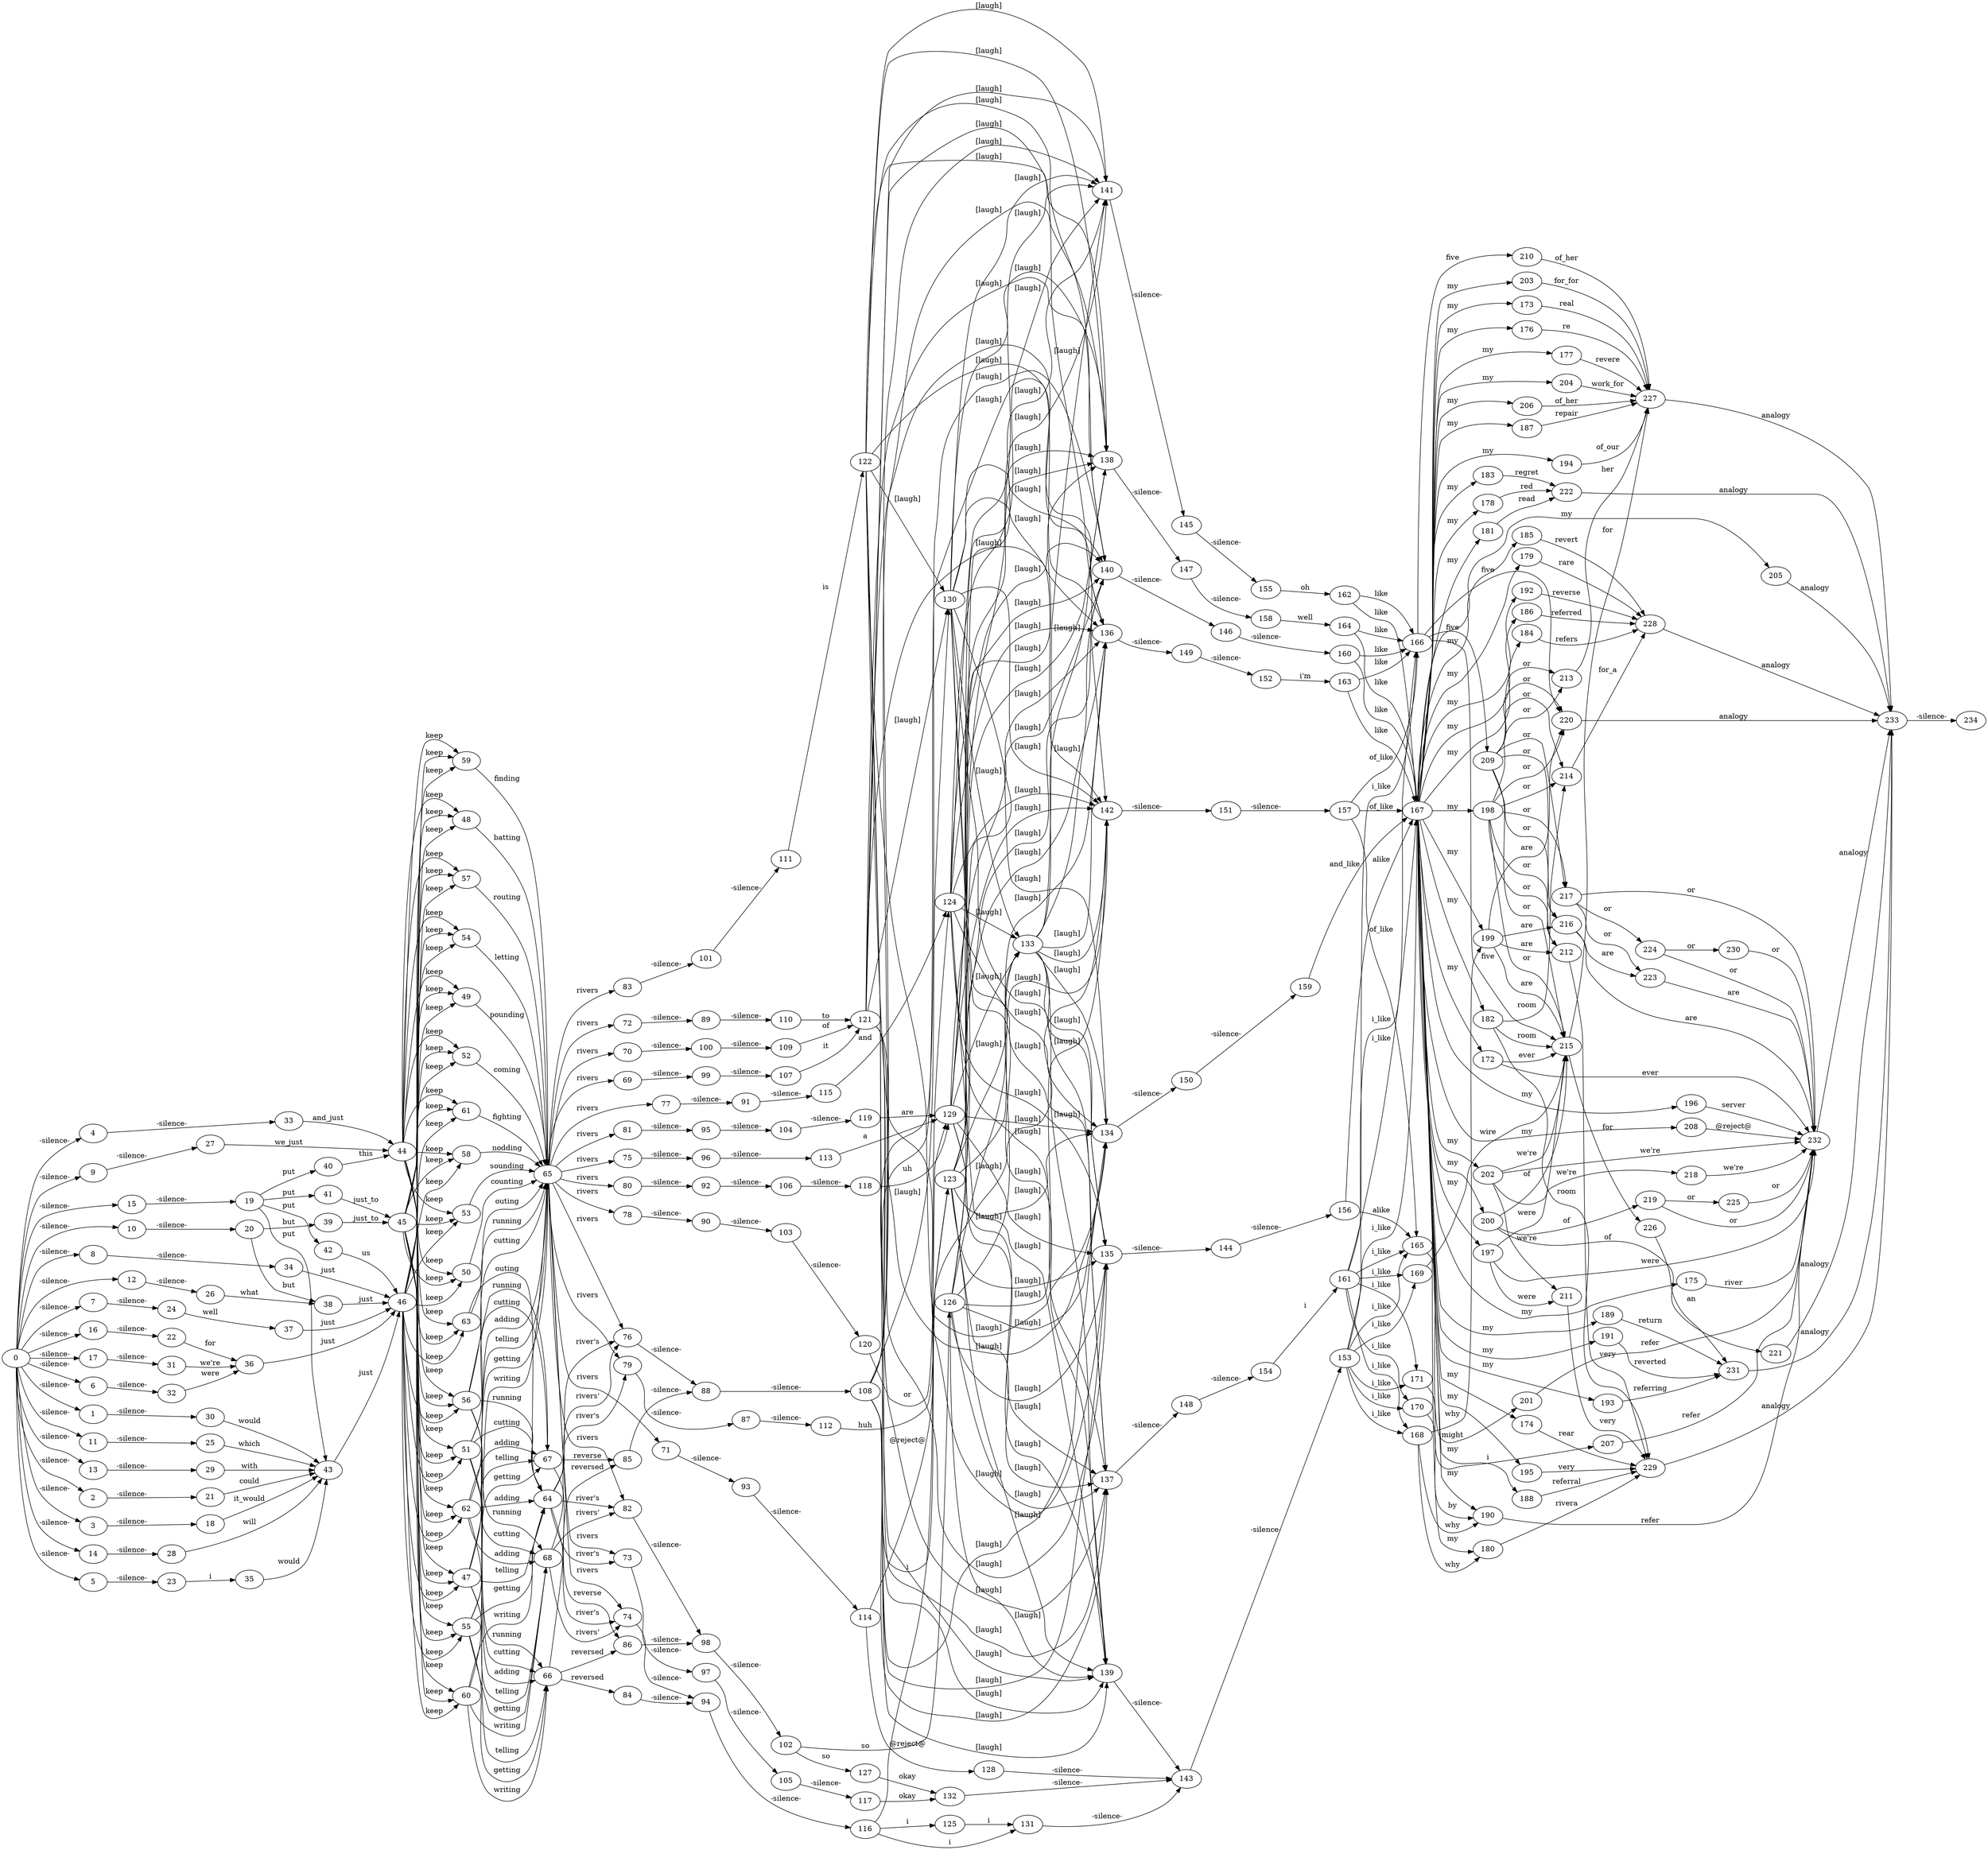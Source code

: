 digraph g {
    rankdir="LR"
0 -> 1  [label = "-silence-"]
0 -> 2  [label = "-silence-"]
0 -> 3  [label = "-silence-"]
0 -> 4  [label = "-silence-"]
0 -> 5  [label = "-silence-"]
0 -> 6  [label = "-silence-"]
0 -> 7  [label = "-silence-"]
0 -> 8  [label = "-silence-"]
0 -> 9  [label = "-silence-"]
0 -> 10  [label = "-silence-"]
0 -> 11  [label = "-silence-"]
0 -> 12  [label = "-silence-"]
0 -> 13  [label = "-silence-"]
0 -> 14  [label = "-silence-"]
0 -> 15  [label = "-silence-"]
0 -> 16  [label = "-silence-"]
0 -> 17  [label = "-silence-"]
1 -> 30  [label = "-silence-"]
2 -> 21  [label = "-silence-"]
3 -> 18  [label = "-silence-"]
4 -> 33  [label = "-silence-"]
5 -> 23  [label = "-silence-"]
6 -> 32  [label = "-silence-"]
7 -> 24  [label = "-silence-"]
8 -> 34  [label = "-silence-"]
9 -> 27  [label = "-silence-"]
10 -> 20  [label = "-silence-"]
11 -> 25  [label = "-silence-"]
12 -> 26  [label = "-silence-"]
13 -> 29  [label = "-silence-"]
14 -> 28  [label = "-silence-"]
15 -> 19  [label = "-silence-"]
16 -> 22  [label = "-silence-"]
17 -> 31  [label = "-silence-"]
18 -> 43  [label = "it_would"]
19 -> 40  [label = "put"]
19 -> 41  [label = "put"]
19 -> 42  [label = "put"]
19 -> 43  [label = "put"]
20 -> 38  [label = "but"]
20 -> 39  [label = "but"]
21 -> 43  [label = "could"]
22 -> 36  [label = "for"]
23 -> 35  [label = "i"]
24 -> 37  [label = "well"]
25 -> 43  [label = "which"]
26 -> 38  [label = "what"]
27 -> 44  [label = "we_just"]
28 -> 43  [label = "will"]
29 -> 43  [label = "with"]
30 -> 43  [label = "would"]
31 -> 36  [label = "we're"]
32 -> 36  [label = "were"]
33 -> 44  [label = "and_just"]
34 -> 46  [label = "just"]
35 -> 43  [label = "would"]
36 -> 46  [label = "just"]
37 -> 46  [label = "just"]
38 -> 46  [label = "just"]
39 -> 45  [label = "just_to"]
40 -> 44  [label = "this"]
41 -> 45  [label = "just_to"]
42 -> 46  [label = "us"]
43 -> 46  [label = "just"]
44 -> 47  [label = "keep"]
44 -> 48  [label = "keep"]
44 -> 49  [label = "keep"]
44 -> 50  [label = "keep"]
44 -> 51  [label = "keep"]
44 -> 52  [label = "keep"]
44 -> 53  [label = "keep"]
44 -> 54  [label = "keep"]
44 -> 55  [label = "keep"]
44 -> 56  [label = "keep"]
44 -> 57  [label = "keep"]
44 -> 58  [label = "keep"]
44 -> 59  [label = "keep"]
44 -> 60  [label = "keep"]
44 -> 61  [label = "keep"]
44 -> 62  [label = "keep"]
44 -> 63  [label = "keep"]
45 -> 47  [label = "keep"]
45 -> 48  [label = "keep"]
45 -> 49  [label = "keep"]
45 -> 50  [label = "keep"]
45 -> 51  [label = "keep"]
45 -> 52  [label = "keep"]
45 -> 53  [label = "keep"]
45 -> 54  [label = "keep"]
45 -> 55  [label = "keep"]
45 -> 56  [label = "keep"]
45 -> 57  [label = "keep"]
45 -> 58  [label = "keep"]
45 -> 59  [label = "keep"]
45 -> 60  [label = "keep"]
45 -> 61  [label = "keep"]
45 -> 62  [label = "keep"]
45 -> 63  [label = "keep"]
46 -> 47  [label = "keep"]
46 -> 48  [label = "keep"]
46 -> 49  [label = "keep"]
46 -> 50  [label = "keep"]
46 -> 51  [label = "keep"]
46 -> 52  [label = "keep"]
46 -> 53  [label = "keep"]
46 -> 54  [label = "keep"]
46 -> 55  [label = "keep"]
46 -> 56  [label = "keep"]
46 -> 57  [label = "keep"]
46 -> 58  [label = "keep"]
46 -> 59  [label = "keep"]
46 -> 60  [label = "keep"]
46 -> 61  [label = "keep"]
46 -> 62  [label = "keep"]
46 -> 63  [label = "keep"]
47 -> 64  [label = "telling"]
47 -> 65  [label = "telling"]
47 -> 66  [label = "telling"]
47 -> 67  [label = "telling"]
47 -> 68  [label = "telling"]
48 -> 65  [label = "batting"]
49 -> 65  [label = "pounding"]
50 -> 65  [label = "counting"]
51 -> 64  [label = "cutting"]
51 -> 65  [label = "cutting"]
51 -> 66  [label = "cutting"]
51 -> 67  [label = "cutting"]
51 -> 68  [label = "cutting"]
52 -> 65  [label = "coming"]
53 -> 65  [label = "sounding"]
54 -> 65  [label = "letting"]
55 -> 64  [label = "getting"]
55 -> 65  [label = "getting"]
55 -> 66  [label = "getting"]
55 -> 67  [label = "getting"]
55 -> 68  [label = "getting"]
56 -> 64  [label = "running"]
56 -> 65  [label = "running"]
56 -> 66  [label = "running"]
56 -> 67  [label = "running"]
56 -> 68  [label = "running"]
57 -> 65  [label = "routing"]
58 -> 65  [label = "nodding"]
59 -> 65  [label = "finding"]
60 -> 64  [label = "writing"]
60 -> 65  [label = "writing"]
60 -> 66  [label = "writing"]
60 -> 68  [label = "writing"]
61 -> 65  [label = "fighting"]
62 -> 64  [label = "adding"]
62 -> 65  [label = "adding"]
62 -> 66  [label = "adding"]
62 -> 67  [label = "adding"]
62 -> 68  [label = "adding"]
63 -> 64  [label = "outing"]
63 -> 65  [label = "outing"]
64 -> 73  [label = "river's"]
64 -> 74  [label = "river's"]
64 -> 76  [label = "river's"]
64 -> 79  [label = "river's"]
64 -> 82  [label = "river's"]
65 -> 69  [label = "rivers"]
65 -> 70  [label = "rivers"]
65 -> 71  [label = "rivers"]
65 -> 72  [label = "rivers"]
65 -> 73  [label = "rivers"]
65 -> 74  [label = "rivers"]
65 -> 75  [label = "rivers"]
65 -> 76  [label = "rivers"]
65 -> 77  [label = "rivers"]
65 -> 78  [label = "rivers"]
65 -> 79  [label = "rivers"]
65 -> 80  [label = "rivers"]
65 -> 81  [label = "rivers"]
65 -> 82  [label = "rivers"]
65 -> 83  [label = "rivers"]
66 -> 84  [label = "reversed"]
66 -> 85  [label = "reversed"]
66 -> 86  [label = "reversed"]
67 -> 85  [label = "reverse"]
67 -> 86  [label = "reverse"]
68 -> 74  [label = "rivers'"]
68 -> 76  [label = "rivers'"]
68 -> 82  [label = "rivers'"]
69 -> 99  [label = "-silence-"]
70 -> 100  [label = "-silence-"]
71 -> 93  [label = "-silence-"]
72 -> 89  [label = "-silence-"]
73 -> 97  [label = "-silence-"]
74 -> 94  [label = "-silence-"]
75 -> 96  [label = "-silence-"]
76 -> 88  [label = "-silence-"]
77 -> 91  [label = "-silence-"]
78 -> 90  [label = "-silence-"]
79 -> 87  [label = "-silence-"]
80 -> 92  [label = "-silence-"]
81 -> 95  [label = "-silence-"]
82 -> 98  [label = "-silence-"]
83 -> 101  [label = "-silence-"]
84 -> 94  [label = "-silence-"]
85 -> 88  [label = "-silence-"]
86 -> 98  [label = "-silence-"]
87 -> 112  [label = "-silence-"]
88 -> 108  [label = "-silence-"]
89 -> 110  [label = "-silence-"]
90 -> 103  [label = "-silence-"]
91 -> 115  [label = "-silence-"]
92 -> 106  [label = "-silence-"]
93 -> 114  [label = "-silence-"]
94 -> 116  [label = "-silence-"]
95 -> 104  [label = "-silence-"]
96 -> 113  [label = "-silence-"]
97 -> 105  [label = "-silence-"]
98 -> 102  [label = "-silence-"]
99 -> 107  [label = "-silence-"]
100 -> 109  [label = "-silence-"]
101 -> 111  [label = "-silence-"]
102 -> 126  [label = "so"]
102 -> 127  [label = "so"]
103 -> 120  [label = "-silence-"]
104 -> 119  [label = "-silence-"]
105 -> 117  [label = "-silence-"]
106 -> 118  [label = "-silence-"]
107 -> 121  [label = "it"]
108 -> 130  [label = "[laugh]"]
108 -> 134  [label = "[laugh]"]
108 -> 135  [label = "[laugh]"]
108 -> 136  [label = "[laugh]"]
108 -> 137  [label = "[laugh]"]
108 -> 138  [label = "[laugh]"]
108 -> 139  [label = "[laugh]"]
108 -> 140  [label = "[laugh]"]
108 -> 141  [label = "[laugh]"]
108 -> 142  [label = "[laugh]"]
109 -> 121  [label = "of"]
110 -> 121  [label = "to"]
111 -> 122  [label = "is"]
112 -> 123  [label = "huh"]
113 -> 129  [label = "a"]
114 -> 123  [label = "@reject@"]
114 -> 128  [label = "@reject@"]
115 -> 124  [label = "and"]
116 -> 124  [label = "i"]
116 -> 125  [label = "i"]
116 -> 131  [label = "i"]
117 -> 132  [label = "okay"]
118 -> 129  [label = "uh"]
119 -> 129  [label = "are"]
120 -> 129  [label = "or"]
121 -> 130  [label = "[laugh]"]
121 -> 134  [label = "[laugh]"]
121 -> 135  [label = "[laugh]"]
121 -> 136  [label = "[laugh]"]
121 -> 137  [label = "[laugh]"]
121 -> 138  [label = "[laugh]"]
121 -> 139  [label = "[laugh]"]
121 -> 140  [label = "[laugh]"]
121 -> 141  [label = "[laugh]"]
121 -> 142  [label = "[laugh]"]
122 -> 130  [label = "[laugh]"]
122 -> 134  [label = "[laugh]"]
122 -> 135  [label = "[laugh]"]
122 -> 136  [label = "[laugh]"]
122 -> 137  [label = "[laugh]"]
122 -> 138  [label = "[laugh]"]
122 -> 139  [label = "[laugh]"]
122 -> 140  [label = "[laugh]"]
122 -> 141  [label = "[laugh]"]
122 -> 142  [label = "[laugh]"]
123 -> 133  [label = "[laugh]"]
123 -> 134  [label = "[laugh]"]
123 -> 135  [label = "[laugh]"]
123 -> 136  [label = "[laugh]"]
123 -> 137  [label = "[laugh]"]
123 -> 138  [label = "[laugh]"]
123 -> 139  [label = "[laugh]"]
123 -> 140  [label = "[laugh]"]
123 -> 141  [label = "[laugh]"]
123 -> 142  [label = "[laugh]"]
124 -> 133  [label = "[laugh]"]
124 -> 134  [label = "[laugh]"]
124 -> 135  [label = "[laugh]"]
124 -> 136  [label = "[laugh]"]
124 -> 137  [label = "[laugh]"]
124 -> 138  [label = "[laugh]"]
124 -> 139  [label = "[laugh]"]
124 -> 140  [label = "[laugh]"]
124 -> 141  [label = "[laugh]"]
124 -> 142  [label = "[laugh]"]
125 -> 131  [label = "i"]
126 -> 133  [label = "[laugh]"]
126 -> 134  [label = "[laugh]"]
126 -> 135  [label = "[laugh]"]
126 -> 136  [label = "[laugh]"]
126 -> 137  [label = "[laugh]"]
126 -> 138  [label = "[laugh]"]
126 -> 139  [label = "[laugh]"]
126 -> 140  [label = "[laugh]"]
126 -> 141  [label = "[laugh]"]
126 -> 142  [label = "[laugh]"]
127 -> 132  [label = "okay"]
128 -> 143  [label = "-silence-"]
129 -> 133  [label = "[laugh]"]
129 -> 134  [label = "[laugh]"]
129 -> 135  [label = "[laugh]"]
129 -> 136  [label = "[laugh]"]
129 -> 137  [label = "[laugh]"]
129 -> 138  [label = "[laugh]"]
129 -> 139  [label = "[laugh]"]
129 -> 140  [label = "[laugh]"]
129 -> 141  [label = "[laugh]"]
129 -> 142  [label = "[laugh]"]
130 -> 133  [label = "[laugh]"]
130 -> 134  [label = "[laugh]"]
130 -> 135  [label = "[laugh]"]
130 -> 136  [label = "[laugh]"]
130 -> 137  [label = "[laugh]"]
130 -> 138  [label = "[laugh]"]
130 -> 139  [label = "[laugh]"]
130 -> 140  [label = "[laugh]"]
130 -> 141  [label = "[laugh]"]
130 -> 142  [label = "[laugh]"]
131 -> 143  [label = "-silence-"]
132 -> 143  [label = "-silence-"]
133 -> 134  [label = "[laugh]"]
133 -> 135  [label = "[laugh]"]
133 -> 136  [label = "[laugh]"]
133 -> 137  [label = "[laugh]"]
133 -> 138  [label = "[laugh]"]
133 -> 139  [label = "[laugh]"]
133 -> 140  [label = "[laugh]"]
133 -> 141  [label = "[laugh]"]
133 -> 142  [label = "[laugh]"]
134 -> 150  [label = "-silence-"]
135 -> 144  [label = "-silence-"]
136 -> 149  [label = "-silence-"]
137 -> 148  [label = "-silence-"]
138 -> 147  [label = "-silence-"]
139 -> 143  [label = "-silence-"]
140 -> 146  [label = "-silence-"]
141 -> 145  [label = "-silence-"]
142 -> 151  [label = "-silence-"]
143 -> 153  [label = "-silence-"]
144 -> 156  [label = "-silence-"]
145 -> 155  [label = "-silence-"]
146 -> 160  [label = "-silence-"]
147 -> 158  [label = "-silence-"]
148 -> 154  [label = "-silence-"]
149 -> 152  [label = "-silence-"]
150 -> 159  [label = "-silence-"]
151 -> 157  [label = "-silence-"]
152 -> 163  [label = "i'm"]
153 -> 165  [label = "i_like"]
153 -> 166  [label = "i_like"]
153 -> 167  [label = "i_like"]
153 -> 168  [label = "i_like"]
153 -> 169  [label = "i_like"]
153 -> 170  [label = "i_like"]
153 -> 171  [label = "i_like"]
154 -> 161  [label = "i"]
155 -> 162  [label = "oh"]
156 -> 165  [label = "alike"]
156 -> 167  [label = "alike"]
157 -> 165  [label = "of_like"]
157 -> 166  [label = "of_like"]
157 -> 167  [label = "of_like"]
158 -> 164  [label = "well"]
159 -> 167  [label = "and_like"]
160 -> 166  [label = "like"]
160 -> 167  [label = "like"]
161 -> 165  [label = "i_like"]
161 -> 166  [label = "i_like"]
161 -> 167  [label = "i_like"]
161 -> 168  [label = "i_like"]
161 -> 169  [label = "i_like"]
161 -> 170  [label = "i_like"]
161 -> 171  [label = "i_like"]
162 -> 166  [label = "like"]
162 -> 167  [label = "like"]
163 -> 166  [label = "like"]
163 -> 167  [label = "like"]
164 -> 166  [label = "like"]
164 -> 167  [label = "like"]
165 -> 201  [label = "might"]
166 -> 209  [label = "five"]
166 -> 210  [label = "five"]
166 -> 215  [label = "five"]
166 -> 220  [label = "five"]
167 -> 172  [label = "my"]
167 -> 173  [label = "my"]
167 -> 174  [label = "my"]
167 -> 175  [label = "my"]
167 -> 176  [label = "my"]
167 -> 177  [label = "my"]
167 -> 178  [label = "my"]
167 -> 179  [label = "my"]
167 -> 180  [label = "my"]
167 -> 181  [label = "my"]
167 -> 182  [label = "my"]
167 -> 183  [label = "my"]
167 -> 184  [label = "my"]
167 -> 185  [label = "my"]
167 -> 186  [label = "my"]
167 -> 187  [label = "my"]
167 -> 188  [label = "my"]
167 -> 189  [label = "my"]
167 -> 190  [label = "my"]
167 -> 191  [label = "my"]
167 -> 192  [label = "my"]
167 -> 193  [label = "my"]
167 -> 194  [label = "my"]
167 -> 195  [label = "my"]
167 -> 196  [label = "my"]
167 -> 197  [label = "my"]
167 -> 198  [label = "my"]
167 -> 199  [label = "my"]
167 -> 200  [label = "my"]
167 -> 202  [label = "my"]
167 -> 203  [label = "my"]
167 -> 204  [label = "my"]
167 -> 205  [label = "my"]
167 -> 206  [label = "my"]
167 -> 208  [label = "my"]
168 -> 180  [label = "why"]
168 -> 190  [label = "why"]
168 -> 199  [label = "why"]
169 -> 215  [label = "wire"]
170 -> 190  [label = "by"]
171 -> 207  [label = "i"]
172 -> 215  [label = "ever"]
172 -> 232  [label = "ever"]
173 -> 227  [label = "real"]
174 -> 229  [label = "rear"]
175 -> 232  [label = "river"]
176 -> 227  [label = "re"]
177 -> 227  [label = "revere"]
178 -> 222  [label = "red"]
179 -> 228  [label = "rare"]
180 -> 229  [label = "rivera"]
181 -> 222  [label = "read"]
182 -> 214  [label = "room"]
182 -> 215  [label = "room"]
182 -> 229  [label = "room"]
183 -> 222  [label = "regret"]
184 -> 228  [label = "refers"]
185 -> 228  [label = "revert"]
186 -> 228  [label = "referred"]
187 -> 227  [label = "repair"]
188 -> 229  [label = "referral"]
189 -> 231  [label = "return"]
190 -> 232  [label = "refer"]
191 -> 231  [label = "reverted"]
192 -> 228  [label = "reverse"]
193 -> 231  [label = "referring"]
194 -> 227  [label = "of_our"]
195 -> 229  [label = "very"]
196 -> 232  [label = "server"]
197 -> 211  [label = "were"]
197 -> 215  [label = "were"]
197 -> 232  [label = "were"]
198 -> 212  [label = "or"]
198 -> 213  [label = "or"]
198 -> 214  [label = "or"]
198 -> 215  [label = "or"]
198 -> 216  [label = "or"]
198 -> 217  [label = "or"]
198 -> 220  [label = "or"]
199 -> 212  [label = "are"]
199 -> 215  [label = "are"]
199 -> 216  [label = "are"]
199 -> 220  [label = "are"]
200 -> 215  [label = "of"]
200 -> 219  [label = "of"]
200 -> 221  [label = "of"]
201 -> 232  [label = "refer"]
202 -> 211  [label = "we're"]
202 -> 215  [label = "we're"]
202 -> 218  [label = "we're"]
202 -> 232  [label = "we're"]
203 -> 227  [label = "for_for"]
204 -> 227  [label = "work_for"]
205 -> 233  [label = "analogy"]
206 -> 227  [label = "of_her"]
207 -> 232  [label = "refer"]
208 -> 232  [label = "@reject@"]
209 -> 212  [label = "or"]
209 -> 213  [label = "or"]
209 -> 214  [label = "or"]
209 -> 215  [label = "or"]
209 -> 216  [label = "or"]
209 -> 217  [label = "or"]
209 -> 220  [label = "or"]
210 -> 227  [label = "of_her"]
211 -> 229  [label = "very"]
212 -> 229  [label = "very"]
213 -> 227  [label = "her"]
214 -> 228  [label = "for_a"]
215 -> 226  [label = "for"]
215 -> 227  [label = "for"]
216 -> 223  [label = "are"]
216 -> 232  [label = "are"]
217 -> 223  [label = "or"]
217 -> 224  [label = "or"]
217 -> 232  [label = "or"]
218 -> 232  [label = "we're"]
219 -> 225  [label = "or"]
219 -> 232  [label = "or"]
220 -> 233  [label = "analogy"]
221 -> 233  [label = "analogy"]
222 -> 233  [label = "analogy"]
223 -> 232  [label = "are"]
224 -> 230  [label = "or"]
224 -> 232  [label = "or"]
225 -> 232  [label = "or"]
226 -> 231  [label = "an"]
227 -> 233  [label = "analogy"]
228 -> 233  [label = "analogy"]
229 -> 233  [label = "analogy"]
230 -> 232  [label = "or"]
231 -> 233  [label = "analogy"]
232 -> 233  [label = "analogy"]
233 -> 234  [label = "-silence-"]
}